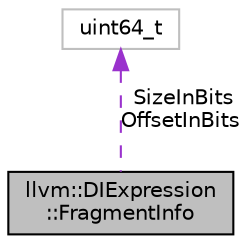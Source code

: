 digraph "llvm::DIExpression::FragmentInfo"
{
 // LATEX_PDF_SIZE
  bgcolor="transparent";
  edge [fontname="Helvetica",fontsize="10",labelfontname="Helvetica",labelfontsize="10"];
  node [fontname="Helvetica",fontsize="10",shape=record];
  Node1 [label="llvm::DIExpression\l::FragmentInfo",height=0.2,width=0.4,color="black", fillcolor="grey75", style="filled", fontcolor="black",tooltip="Holds the characteristics of one fragment of a larger variable."];
  Node2 -> Node1 [dir="back",color="darkorchid3",fontsize="10",style="dashed",label=" SizeInBits\nOffsetInBits" ,fontname="Helvetica"];
  Node2 [label="uint64_t",height=0.2,width=0.4,color="grey75",tooltip=" "];
}
